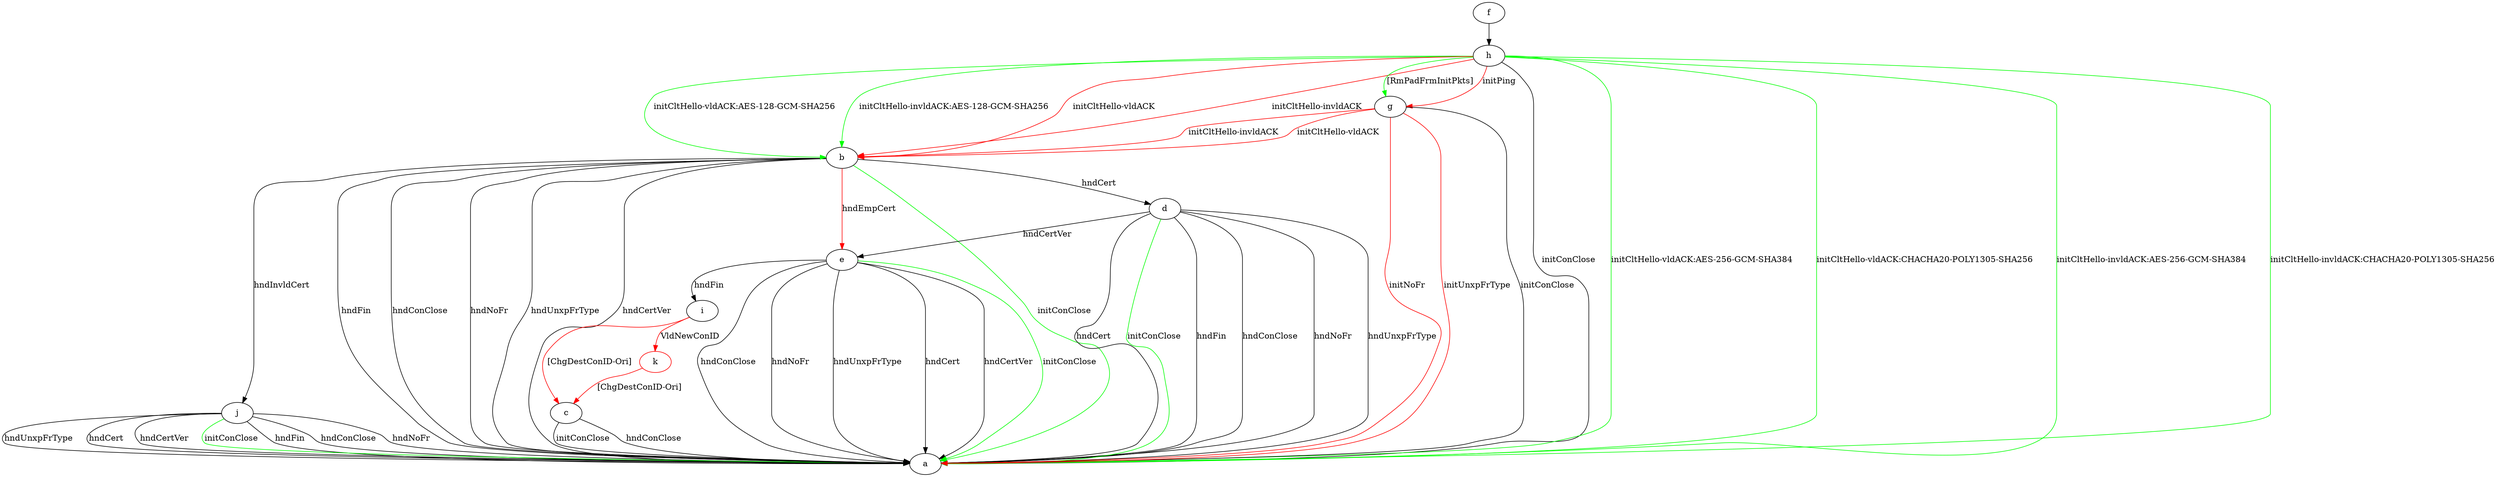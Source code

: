 digraph "" {
	b -> a	[key=0,
		label="hndFin "];
	b -> a	[key=1,
		label="hndConClose "];
	b -> a	[key=2,
		label="hndNoFr "];
	b -> a	[key=3,
		label="hndUnxpFrType "];
	b -> a	[key=4,
		label="hndCertVer "];
	b -> a	[key=5,
		color=green,
		label="initConClose "];
	b -> d	[key=0,
		label="hndCert "];
	b -> e	[key=0,
		color=red,
		label="hndEmpCert "];
	b -> j	[key=0,
		label="hndInvldCert "];
	c -> a	[key=0,
		label="initConClose "];
	c -> a	[key=1,
		label="hndConClose "];
	d -> a	[key=0,
		label="hndFin "];
	d -> a	[key=1,
		label="hndConClose "];
	d -> a	[key=2,
		label="hndNoFr "];
	d -> a	[key=3,
		label="hndUnxpFrType "];
	d -> a	[key=4,
		label="hndCert "];
	d -> a	[key=5,
		color=green,
		label="initConClose "];
	d -> e	[key=0,
		label="hndCertVer "];
	e -> a	[key=0,
		label="hndConClose "];
	e -> a	[key=1,
		label="hndNoFr "];
	e -> a	[key=2,
		label="hndUnxpFrType "];
	e -> a	[key=3,
		label="hndCert "];
	e -> a	[key=4,
		label="hndCertVer "];
	e -> a	[key=5,
		color=green,
		label="initConClose "];
	e -> i	[key=0,
		label="hndFin "];
	f -> h	[key=0];
	g -> a	[key=0,
		label="initConClose "];
	g -> a	[key=1,
		color=red,
		label="initNoFr "];
	g -> a	[key=2,
		color=red,
		label="initUnxpFrType "];
	g -> b	[key=0,
		color=red,
		label="initCltHello-vldACK "];
	g -> b	[key=1,
		color=red,
		label="initCltHello-invldACK "];
	h -> a	[key=0,
		label="initConClose "];
	h -> a	[key=1,
		color=green,
		label="initCltHello-vldACK:AES-256-GCM-SHA384 "];
	h -> a	[key=2,
		color=green,
		label="initCltHello-vldACK:CHACHA20-POLY1305-SHA256 "];
	h -> a	[key=3,
		color=green,
		label="initCltHello-invldACK:AES-256-GCM-SHA384 "];
	h -> a	[key=4,
		color=green,
		label="initCltHello-invldACK:CHACHA20-POLY1305-SHA256 "];
	h -> b	[key=0,
		color=green,
		label="initCltHello-vldACK:AES-128-GCM-SHA256 "];
	h -> b	[key=1,
		color=green,
		label="initCltHello-invldACK:AES-128-GCM-SHA256 "];
	h -> b	[key=2,
		color=red,
		label="initCltHello-vldACK "];
	h -> b	[key=3,
		color=red,
		label="initCltHello-invldACK "];
	h -> g	[key=0,
		color=green,
		label="[RmPadFrmInitPkts] "];
	h -> g	[key=1,
		color=red,
		label="initPing "];
	i -> c	[key=0,
		color=red,
		label="[ChgDestConID-Ori] "];
	k	[color=red];
	i -> k	[key=0,
		color=red,
		label="VldNewConID "];
	j -> a	[key=0,
		label="hndFin "];
	j -> a	[key=1,
		label="hndConClose "];
	j -> a	[key=2,
		label="hndNoFr "];
	j -> a	[key=3,
		label="hndUnxpFrType "];
	j -> a	[key=4,
		label="hndCert "];
	j -> a	[key=5,
		label="hndCertVer "];
	j -> a	[key=6,
		color=green,
		label="initConClose "];
	k -> c	[key=0,
		color=red,
		label="[ChgDestConID-Ori] "];
}
